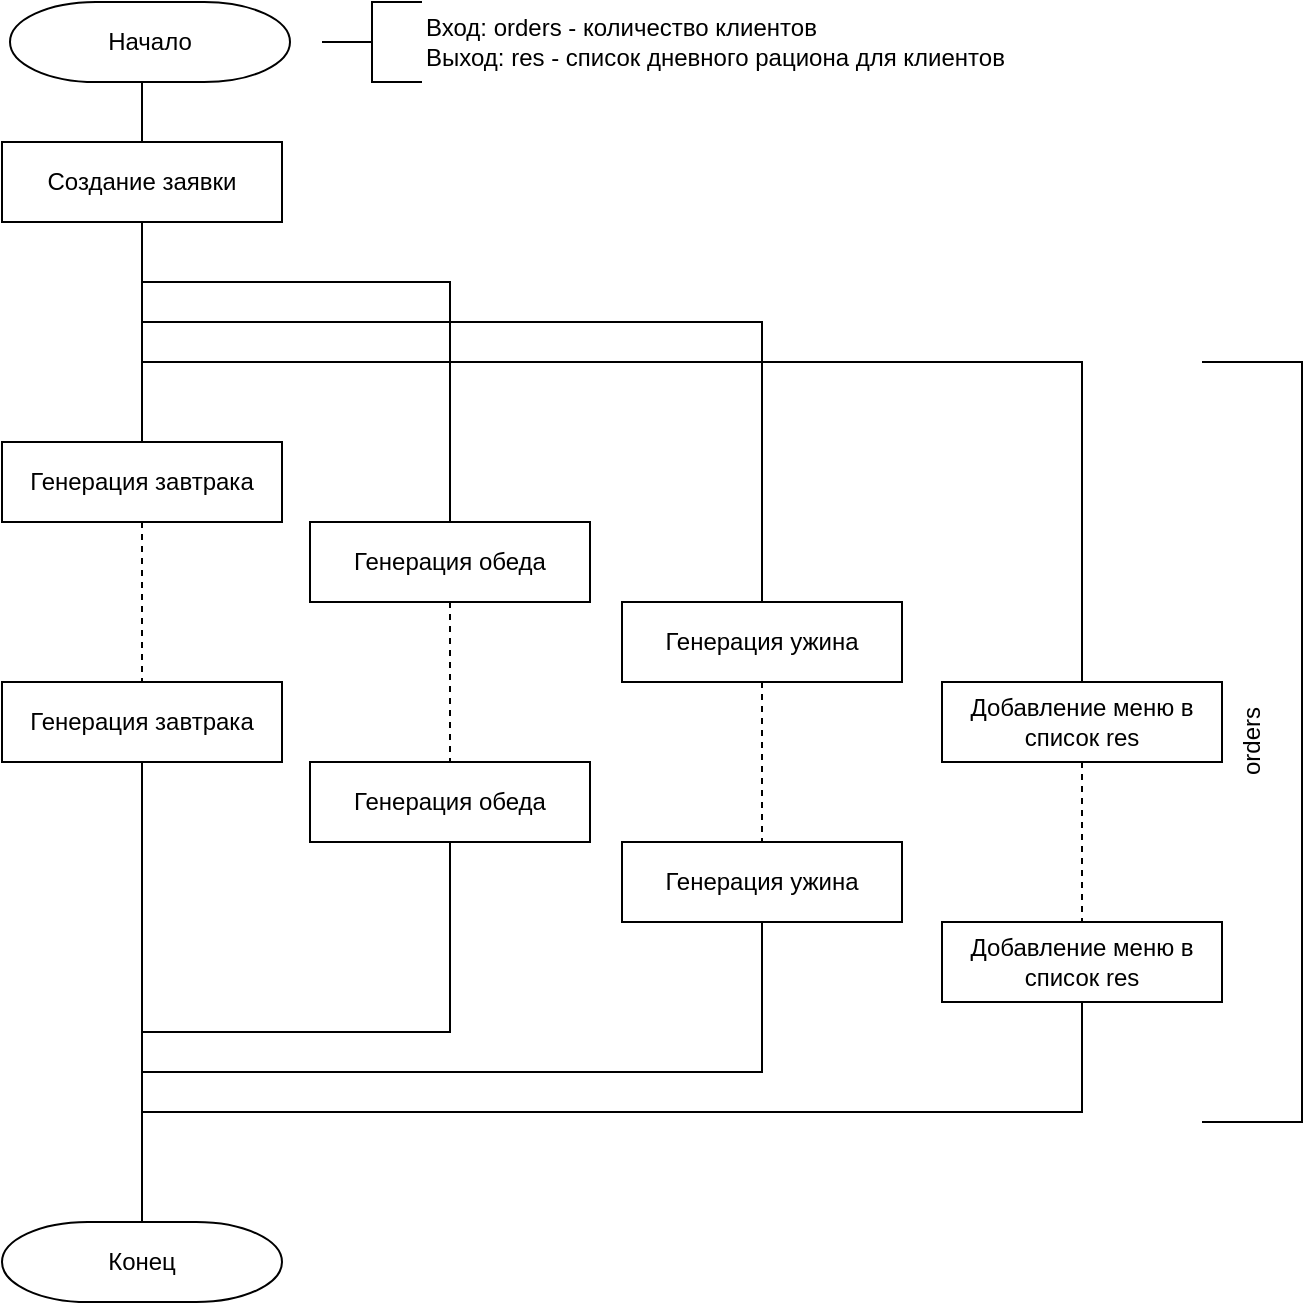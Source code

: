 <mxfile>
    <diagram id="6jV-v7vWyN9fZAAbvLyk" name="parallel">
        <mxGraphModel dx="864" dy="676" grid="1" gridSize="10" guides="1" tooltips="1" connect="1" arrows="1" fold="1" page="1" pageScale="1" pageWidth="827" pageHeight="1169" math="0" shadow="0">
            <root>
                <mxCell id="n79oVpohSBXMO3byoLI1-0"/>
                <mxCell id="n79oVpohSBXMO3byoLI1-1" parent="n79oVpohSBXMO3byoLI1-0"/>
                <mxCell id="zy_8J266PQI0xZBgzJ9s-25" style="edgeStyle=orthogonalEdgeStyle;rounded=0;orthogonalLoop=1;jettySize=auto;html=1;exitX=0.5;exitY=1;exitDx=0;exitDy=0;exitPerimeter=0;entryX=0.5;entryY=0;entryDx=0;entryDy=0;endArrow=none;endFill=0;" edge="1" parent="n79oVpohSBXMO3byoLI1-1" source="zy_8J266PQI0xZBgzJ9s-1" target="zy_8J266PQI0xZBgzJ9s-10">
                    <mxGeometry relative="1" as="geometry"/>
                </mxCell>
                <mxCell id="zy_8J266PQI0xZBgzJ9s-1" value="Начало" style="strokeWidth=1;html=1;shape=mxgraph.flowchart.terminator;whiteSpace=wrap;" vertex="1" parent="n79oVpohSBXMO3byoLI1-1">
                    <mxGeometry x="74" y="460" width="140" height="40" as="geometry"/>
                </mxCell>
                <mxCell id="zy_8J266PQI0xZBgzJ9s-4" value="Вход: orders - количество клиентов&lt;br&gt;Выход: res - список дневного рациона для клиентов" style="strokeWidth=1;html=1;shape=mxgraph.flowchart.annotation_2;align=left;labelPosition=right;pointerEvents=1;" vertex="1" parent="n79oVpohSBXMO3byoLI1-1">
                    <mxGeometry x="230" y="460" width="50" height="40" as="geometry"/>
                </mxCell>
                <mxCell id="zy_8J266PQI0xZBgzJ9s-29" style="edgeStyle=orthogonalEdgeStyle;rounded=0;orthogonalLoop=1;jettySize=auto;html=1;exitX=0.5;exitY=1;exitDx=0;exitDy=0;entryX=0.5;entryY=0;entryDx=0;entryDy=0;endArrow=none;endFill=0;" edge="1" parent="n79oVpohSBXMO3byoLI1-1" source="zy_8J266PQI0xZBgzJ9s-6">
                    <mxGeometry relative="1" as="geometry">
                        <mxPoint x="110" y="720" as="targetPoint"/>
                    </mxGeometry>
                </mxCell>
                <mxCell id="zy_8J266PQI0xZBgzJ9s-49" style="edgeStyle=orthogonalEdgeStyle;rounded=0;orthogonalLoop=1;jettySize=auto;html=1;exitX=0.5;exitY=1;exitDx=0;exitDy=0;entryX=0.5;entryY=0;entryDx=0;entryDy=0;endArrow=none;endFill=0;strokeWidth=1;dashed=1;" edge="1" parent="n79oVpohSBXMO3byoLI1-1" source="zy_8J266PQI0xZBgzJ9s-6" target="zy_8J266PQI0xZBgzJ9s-45">
                    <mxGeometry relative="1" as="geometry"/>
                </mxCell>
                <mxCell id="zy_8J266PQI0xZBgzJ9s-6" value="Генерация завтрака" style="rounded=0;whiteSpace=wrap;html=1;strokeWidth=1;" vertex="1" parent="n79oVpohSBXMO3byoLI1-1">
                    <mxGeometry x="70" y="680" width="140" height="40" as="geometry"/>
                </mxCell>
                <mxCell id="zy_8J266PQI0xZBgzJ9s-50" style="edgeStyle=orthogonalEdgeStyle;rounded=0;orthogonalLoop=1;jettySize=auto;html=1;exitX=0.5;exitY=1;exitDx=0;exitDy=0;entryX=0.5;entryY=0;entryDx=0;entryDy=0;endArrow=none;endFill=0;strokeWidth=1;dashed=1;" edge="1" parent="n79oVpohSBXMO3byoLI1-1" source="zy_8J266PQI0xZBgzJ9s-8" target="zy_8J266PQI0xZBgzJ9s-46">
                    <mxGeometry relative="1" as="geometry"/>
                </mxCell>
                <mxCell id="zy_8J266PQI0xZBgzJ9s-8" value="Генерация обеда" style="rounded=0;whiteSpace=wrap;html=1;strokeWidth=1;" vertex="1" parent="n79oVpohSBXMO3byoLI1-1">
                    <mxGeometry x="224" y="720" width="140" height="40" as="geometry"/>
                </mxCell>
                <mxCell id="zy_8J266PQI0xZBgzJ9s-37" style="edgeStyle=orthogonalEdgeStyle;rounded=0;orthogonalLoop=1;jettySize=auto;html=1;exitX=0.5;exitY=1;exitDx=0;exitDy=0;entryX=0.5;entryY=0;entryDx=0;entryDy=0;endArrow=none;endFill=0;" edge="1" parent="n79oVpohSBXMO3byoLI1-1" source="zy_8J266PQI0xZBgzJ9s-10" target="zy_8J266PQI0xZBgzJ9s-6">
                    <mxGeometry relative="1" as="geometry"/>
                </mxCell>
                <mxCell id="zy_8J266PQI0xZBgzJ9s-42" style="edgeStyle=orthogonalEdgeStyle;rounded=0;orthogonalLoop=1;jettySize=auto;html=1;exitX=0.5;exitY=1;exitDx=0;exitDy=0;entryX=0.5;entryY=0;entryDx=0;entryDy=0;endArrow=none;endFill=0;strokeWidth=1;" edge="1" parent="n79oVpohSBXMO3byoLI1-1" source="zy_8J266PQI0xZBgzJ9s-10" target="zy_8J266PQI0xZBgzJ9s-8">
                    <mxGeometry relative="1" as="geometry">
                        <Array as="points">
                            <mxPoint x="140" y="600"/>
                            <mxPoint x="294" y="600"/>
                        </Array>
                    </mxGeometry>
                </mxCell>
                <mxCell id="zy_8J266PQI0xZBgzJ9s-43" style="edgeStyle=orthogonalEdgeStyle;rounded=0;orthogonalLoop=1;jettySize=auto;html=1;exitX=0.5;exitY=1;exitDx=0;exitDy=0;entryX=0.5;entryY=0;entryDx=0;entryDy=0;endArrow=none;endFill=0;strokeWidth=1;" edge="1" parent="n79oVpohSBXMO3byoLI1-1" source="zy_8J266PQI0xZBgzJ9s-10" target="zy_8J266PQI0xZBgzJ9s-12">
                    <mxGeometry relative="1" as="geometry">
                        <Array as="points">
                            <mxPoint x="140" y="620"/>
                            <mxPoint x="450" y="620"/>
                        </Array>
                    </mxGeometry>
                </mxCell>
                <mxCell id="zy_8J266PQI0xZBgzJ9s-44" style="edgeStyle=orthogonalEdgeStyle;rounded=0;orthogonalLoop=1;jettySize=auto;html=1;exitX=0.5;exitY=1;exitDx=0;exitDy=0;entryX=0.5;entryY=0;entryDx=0;entryDy=0;endArrow=none;endFill=0;strokeWidth=1;" edge="1" parent="n79oVpohSBXMO3byoLI1-1" source="zy_8J266PQI0xZBgzJ9s-10" target="zy_8J266PQI0xZBgzJ9s-16">
                    <mxGeometry relative="1" as="geometry">
                        <Array as="points">
                            <mxPoint x="140" y="640"/>
                            <mxPoint x="610" y="640"/>
                        </Array>
                    </mxGeometry>
                </mxCell>
                <mxCell id="zy_8J266PQI0xZBgzJ9s-10" value="Создание заявки" style="rounded=0;whiteSpace=wrap;html=1;strokeWidth=1;" vertex="1" parent="n79oVpohSBXMO3byoLI1-1">
                    <mxGeometry x="70" y="530" width="140" height="40" as="geometry"/>
                </mxCell>
                <mxCell id="zy_8J266PQI0xZBgzJ9s-51" style="edgeStyle=orthogonalEdgeStyle;rounded=0;orthogonalLoop=1;jettySize=auto;html=1;exitX=0.5;exitY=1;exitDx=0;exitDy=0;entryX=0.5;entryY=0;entryDx=0;entryDy=0;endArrow=none;endFill=0;strokeWidth=1;dashed=1;" edge="1" parent="n79oVpohSBXMO3byoLI1-1" source="zy_8J266PQI0xZBgzJ9s-12" target="zy_8J266PQI0xZBgzJ9s-47">
                    <mxGeometry relative="1" as="geometry"/>
                </mxCell>
                <mxCell id="zy_8J266PQI0xZBgzJ9s-12" value="Генерация ужина" style="rounded=0;whiteSpace=wrap;html=1;strokeWidth=1;" vertex="1" parent="n79oVpohSBXMO3byoLI1-1">
                    <mxGeometry x="380" y="760" width="140" height="40" as="geometry"/>
                </mxCell>
                <mxCell id="zy_8J266PQI0xZBgzJ9s-52" style="edgeStyle=orthogonalEdgeStyle;rounded=0;orthogonalLoop=1;jettySize=auto;html=1;exitX=0.5;exitY=1;exitDx=0;exitDy=0;entryX=0.5;entryY=0;entryDx=0;entryDy=0;endArrow=none;endFill=0;strokeWidth=1;dashed=1;" edge="1" parent="n79oVpohSBXMO3byoLI1-1" source="zy_8J266PQI0xZBgzJ9s-16" target="zy_8J266PQI0xZBgzJ9s-48">
                    <mxGeometry relative="1" as="geometry"/>
                </mxCell>
                <mxCell id="zy_8J266PQI0xZBgzJ9s-16" value="Добавление меню в список res" style="rounded=0;whiteSpace=wrap;html=1;strokeWidth=1;" vertex="1" parent="n79oVpohSBXMO3byoLI1-1">
                    <mxGeometry x="540" y="800" width="140" height="40" as="geometry"/>
                </mxCell>
                <mxCell id="zy_8J266PQI0xZBgzJ9s-17" value="Конец" style="strokeWidth=1;html=1;shape=mxgraph.flowchart.terminator;whiteSpace=wrap;" vertex="1" parent="n79oVpohSBXMO3byoLI1-1">
                    <mxGeometry x="70" y="1070" width="140" height="40" as="geometry"/>
                </mxCell>
                <mxCell id="zy_8J266PQI0xZBgzJ9s-56" style="edgeStyle=orthogonalEdgeStyle;rounded=0;orthogonalLoop=1;jettySize=auto;html=1;exitX=0.5;exitY=1;exitDx=0;exitDy=0;entryX=0.5;entryY=0;entryDx=0;entryDy=0;entryPerimeter=0;endArrow=none;endFill=0;strokeWidth=1;" edge="1" parent="n79oVpohSBXMO3byoLI1-1" source="zy_8J266PQI0xZBgzJ9s-45" target="zy_8J266PQI0xZBgzJ9s-17">
                    <mxGeometry relative="1" as="geometry"/>
                </mxCell>
                <mxCell id="zy_8J266PQI0xZBgzJ9s-45" value="Генерация завтрака" style="rounded=0;whiteSpace=wrap;html=1;strokeWidth=1;" vertex="1" parent="n79oVpohSBXMO3byoLI1-1">
                    <mxGeometry x="70" y="800" width="140" height="40" as="geometry"/>
                </mxCell>
                <mxCell id="zy_8J266PQI0xZBgzJ9s-55" style="edgeStyle=orthogonalEdgeStyle;rounded=0;orthogonalLoop=1;jettySize=auto;html=1;exitX=0.5;exitY=1;exitDx=0;exitDy=0;entryX=0.5;entryY=0;entryDx=0;entryDy=0;entryPerimeter=0;endArrow=none;endFill=0;strokeWidth=1;" edge="1" parent="n79oVpohSBXMO3byoLI1-1" source="zy_8J266PQI0xZBgzJ9s-46" target="zy_8J266PQI0xZBgzJ9s-17">
                    <mxGeometry relative="1" as="geometry"/>
                </mxCell>
                <mxCell id="zy_8J266PQI0xZBgzJ9s-46" value="Генерация обеда" style="rounded=0;whiteSpace=wrap;html=1;strokeWidth=1;" vertex="1" parent="n79oVpohSBXMO3byoLI1-1">
                    <mxGeometry x="224" y="840" width="140" height="40" as="geometry"/>
                </mxCell>
                <mxCell id="zy_8J266PQI0xZBgzJ9s-54" style="edgeStyle=orthogonalEdgeStyle;rounded=0;orthogonalLoop=1;jettySize=auto;html=1;exitX=0.5;exitY=1;exitDx=0;exitDy=0;entryX=0.5;entryY=0;entryDx=0;entryDy=0;entryPerimeter=0;endArrow=none;endFill=0;strokeWidth=1;" edge="1" parent="n79oVpohSBXMO3byoLI1-1" source="zy_8J266PQI0xZBgzJ9s-47" target="zy_8J266PQI0xZBgzJ9s-17">
                    <mxGeometry relative="1" as="geometry">
                        <Array as="points">
                            <mxPoint x="450" y="995"/>
                            <mxPoint x="140" y="995"/>
                        </Array>
                    </mxGeometry>
                </mxCell>
                <mxCell id="zy_8J266PQI0xZBgzJ9s-47" value="Генерация ужина" style="rounded=0;whiteSpace=wrap;html=1;strokeWidth=1;" vertex="1" parent="n79oVpohSBXMO3byoLI1-1">
                    <mxGeometry x="380" y="880" width="140" height="40" as="geometry"/>
                </mxCell>
                <mxCell id="zy_8J266PQI0xZBgzJ9s-53" style="edgeStyle=orthogonalEdgeStyle;rounded=0;orthogonalLoop=1;jettySize=auto;html=1;exitX=0.5;exitY=1;exitDx=0;exitDy=0;entryX=0.5;entryY=0;entryDx=0;entryDy=0;entryPerimeter=0;endArrow=none;endFill=0;strokeWidth=1;" edge="1" parent="n79oVpohSBXMO3byoLI1-1" source="zy_8J266PQI0xZBgzJ9s-48" target="zy_8J266PQI0xZBgzJ9s-17">
                    <mxGeometry relative="1" as="geometry"/>
                </mxCell>
                <mxCell id="zy_8J266PQI0xZBgzJ9s-48" value="Добавление меню в список res" style="rounded=0;whiteSpace=wrap;html=1;strokeWidth=1;" vertex="1" parent="n79oVpohSBXMO3byoLI1-1">
                    <mxGeometry x="540" y="920" width="140" height="40" as="geometry"/>
                </mxCell>
                <mxCell id="zy_8J266PQI0xZBgzJ9s-57" value="orders" style="strokeWidth=1;html=1;shape=mxgraph.flowchart.annotation_1;align=center;pointerEvents=1;direction=west;horizontal=0;" vertex="1" parent="n79oVpohSBXMO3byoLI1-1">
                    <mxGeometry x="670" y="640" width="50" height="380" as="geometry"/>
                </mxCell>
            </root>
        </mxGraphModel>
    </diagram>
    <diagram id="3l9jl0UwCsQ0KEQqBtAU" name="linear">
        <mxGraphModel dx="734" dy="575" grid="1" gridSize="10" guides="1" tooltips="1" connect="1" arrows="1" fold="1" page="1" pageScale="1" pageWidth="827" pageHeight="1169" math="0" shadow="0">
            <root>
                <mxCell id="M-ju047PPWDmDT6Vgw8L-0"/>
                <mxCell id="M-ju047PPWDmDT6Vgw8L-1" parent="M-ju047PPWDmDT6Vgw8L-0"/>
                <mxCell id="dk_lRgKP6XPBhBvGqGqe-13" style="edgeStyle=orthogonalEdgeStyle;rounded=0;orthogonalLoop=1;jettySize=auto;html=1;exitX=0.5;exitY=1;exitDx=0;exitDy=0;exitPerimeter=0;entryX=0.5;entryY=0;entryDx=0;entryDy=0;entryPerimeter=0;endArrow=none;endFill=0;" edge="1" parent="M-ju047PPWDmDT6Vgw8L-1" source="dk_lRgKP6XPBhBvGqGqe-0" target="dk_lRgKP6XPBhBvGqGqe-1">
                    <mxGeometry relative="1" as="geometry"/>
                </mxCell>
                <mxCell id="dk_lRgKP6XPBhBvGqGqe-0" value="Начало" style="strokeWidth=1;html=1;shape=mxgraph.flowchart.terminator;whiteSpace=wrap;" vertex="1" parent="M-ju047PPWDmDT6Vgw8L-1">
                    <mxGeometry x="220" y="120" width="140" height="40" as="geometry"/>
                </mxCell>
                <mxCell id="dk_lRgKP6XPBhBvGqGqe-14" style="edgeStyle=orthogonalEdgeStyle;rounded=0;orthogonalLoop=1;jettySize=auto;html=1;exitX=0.5;exitY=1;exitDx=0;exitDy=0;exitPerimeter=0;entryX=0.5;entryY=0;entryDx=0;entryDy=0;endArrow=none;endFill=0;" edge="1" parent="M-ju047PPWDmDT6Vgw8L-1" source="dk_lRgKP6XPBhBvGqGqe-1" target="dk_lRgKP6XPBhBvGqGqe-7">
                    <mxGeometry relative="1" as="geometry"/>
                </mxCell>
                <mxCell id="dk_lRgKP6XPBhBvGqGqe-1" value="i = 0, i &amp;lt; orders&lt;br&gt;Цикл по i" style="strokeWidth=1;html=1;shape=mxgraph.flowchart.loop_limit;whiteSpace=wrap;" vertex="1" parent="M-ju047PPWDmDT6Vgw8L-1">
                    <mxGeometry x="220" y="190" width="140" height="40" as="geometry"/>
                </mxCell>
                <mxCell id="dk_lRgKP6XPBhBvGqGqe-3" value="Вход: orders - количество клиентов&lt;br&gt;Выход: res - список дневного рациона для клиентов" style="strokeWidth=1;html=1;shape=mxgraph.flowchart.annotation_2;align=left;labelPosition=right;pointerEvents=1;" vertex="1" parent="M-ju047PPWDmDT6Vgw8L-1">
                    <mxGeometry x="370" y="120" width="50" height="40" as="geometry"/>
                </mxCell>
                <mxCell id="dk_lRgKP6XPBhBvGqGqe-16" style="edgeStyle=orthogonalEdgeStyle;rounded=0;orthogonalLoop=1;jettySize=auto;html=1;exitX=0.5;exitY=1;exitDx=0;exitDy=0;entryX=0.5;entryY=0;entryDx=0;entryDy=0;endArrow=none;endFill=0;" edge="1" parent="M-ju047PPWDmDT6Vgw8L-1" source="dk_lRgKP6XPBhBvGqGqe-5" target="dk_lRgKP6XPBhBvGqGqe-6">
                    <mxGeometry relative="1" as="geometry"/>
                </mxCell>
                <mxCell id="dk_lRgKP6XPBhBvGqGqe-5" value="Генерация завтрака" style="rounded=0;whiteSpace=wrap;html=1;strokeWidth=1;" vertex="1" parent="M-ju047PPWDmDT6Vgw8L-1">
                    <mxGeometry x="220" y="330" width="140" height="40" as="geometry"/>
                </mxCell>
                <mxCell id="dk_lRgKP6XPBhBvGqGqe-17" style="edgeStyle=orthogonalEdgeStyle;rounded=0;orthogonalLoop=1;jettySize=auto;html=1;exitX=0.5;exitY=1;exitDx=0;exitDy=0;entryX=0.5;entryY=0;entryDx=0;entryDy=0;endArrow=none;endFill=0;" edge="1" parent="M-ju047PPWDmDT6Vgw8L-1" source="dk_lRgKP6XPBhBvGqGqe-6" target="dk_lRgKP6XPBhBvGqGqe-8">
                    <mxGeometry relative="1" as="geometry"/>
                </mxCell>
                <mxCell id="dk_lRgKP6XPBhBvGqGqe-6" value="Генерация обеда" style="rounded=0;whiteSpace=wrap;html=1;strokeWidth=1;" vertex="1" parent="M-ju047PPWDmDT6Vgw8L-1">
                    <mxGeometry x="220" y="400" width="140" height="40" as="geometry"/>
                </mxCell>
                <mxCell id="dk_lRgKP6XPBhBvGqGqe-15" style="edgeStyle=orthogonalEdgeStyle;rounded=0;orthogonalLoop=1;jettySize=auto;html=1;exitX=0.5;exitY=1;exitDx=0;exitDy=0;entryX=0.5;entryY=0;entryDx=0;entryDy=0;endArrow=none;endFill=0;" edge="1" parent="M-ju047PPWDmDT6Vgw8L-1" source="dk_lRgKP6XPBhBvGqGqe-7" target="dk_lRgKP6XPBhBvGqGqe-5">
                    <mxGeometry relative="1" as="geometry"/>
                </mxCell>
                <mxCell id="dk_lRgKP6XPBhBvGqGqe-7" value="Создание заявки" style="rounded=0;whiteSpace=wrap;html=1;strokeWidth=1;" vertex="1" parent="M-ju047PPWDmDT6Vgw8L-1">
                    <mxGeometry x="220" y="260" width="140" height="40" as="geometry"/>
                </mxCell>
                <mxCell id="dk_lRgKP6XPBhBvGqGqe-18" style="edgeStyle=orthogonalEdgeStyle;rounded=0;orthogonalLoop=1;jettySize=auto;html=1;exitX=0.5;exitY=1;exitDx=0;exitDy=0;entryX=0.5;entryY=0;entryDx=0;entryDy=0;endArrow=none;endFill=0;" edge="1" parent="M-ju047PPWDmDT6Vgw8L-1" source="dk_lRgKP6XPBhBvGqGqe-8" target="dk_lRgKP6XPBhBvGqGqe-10">
                    <mxGeometry relative="1" as="geometry"/>
                </mxCell>
                <mxCell id="dk_lRgKP6XPBhBvGqGqe-8" value="Генерация ужина" style="rounded=0;whiteSpace=wrap;html=1;strokeWidth=1;" vertex="1" parent="M-ju047PPWDmDT6Vgw8L-1">
                    <mxGeometry x="220" y="470" width="140" height="40" as="geometry"/>
                </mxCell>
                <mxCell id="dk_lRgKP6XPBhBvGqGqe-20" style="edgeStyle=orthogonalEdgeStyle;rounded=0;orthogonalLoop=1;jettySize=auto;html=1;exitX=0.5;exitY=0;exitDx=0;exitDy=0;exitPerimeter=0;entryX=0.5;entryY=0;entryDx=0;entryDy=0;entryPerimeter=0;endArrow=none;endFill=0;" edge="1" parent="M-ju047PPWDmDT6Vgw8L-1" source="dk_lRgKP6XPBhBvGqGqe-9" target="dk_lRgKP6XPBhBvGqGqe-12">
                    <mxGeometry relative="1" as="geometry"/>
                </mxCell>
                <mxCell id="dk_lRgKP6XPBhBvGqGqe-9" value="i++&lt;br&gt;Цикл по i" style="strokeWidth=1;html=1;shape=mxgraph.flowchart.loop_limit;whiteSpace=wrap;direction=west;" vertex="1" parent="M-ju047PPWDmDT6Vgw8L-1">
                    <mxGeometry x="220" y="610" width="140" height="40" as="geometry"/>
                </mxCell>
                <mxCell id="dk_lRgKP6XPBhBvGqGqe-19" style="edgeStyle=orthogonalEdgeStyle;rounded=0;orthogonalLoop=1;jettySize=auto;html=1;exitX=0.5;exitY=1;exitDx=0;exitDy=0;entryX=0.5;entryY=1;entryDx=0;entryDy=0;entryPerimeter=0;endArrow=none;endFill=0;" edge="1" parent="M-ju047PPWDmDT6Vgw8L-1" source="dk_lRgKP6XPBhBvGqGqe-10" target="dk_lRgKP6XPBhBvGqGqe-9">
                    <mxGeometry relative="1" as="geometry"/>
                </mxCell>
                <mxCell id="dk_lRgKP6XPBhBvGqGqe-10" value="Добавление меню в список res" style="rounded=0;whiteSpace=wrap;html=1;strokeWidth=1;" vertex="1" parent="M-ju047PPWDmDT6Vgw8L-1">
                    <mxGeometry x="220" y="540" width="140" height="40" as="geometry"/>
                </mxCell>
                <mxCell id="dk_lRgKP6XPBhBvGqGqe-12" value="Конец" style="strokeWidth=1;html=1;shape=mxgraph.flowchart.terminator;whiteSpace=wrap;" vertex="1" parent="M-ju047PPWDmDT6Vgw8L-1">
                    <mxGeometry x="220" y="680" width="140" height="40" as="geometry"/>
                </mxCell>
            </root>
        </mxGraphModel>
    </diagram>
</mxfile>